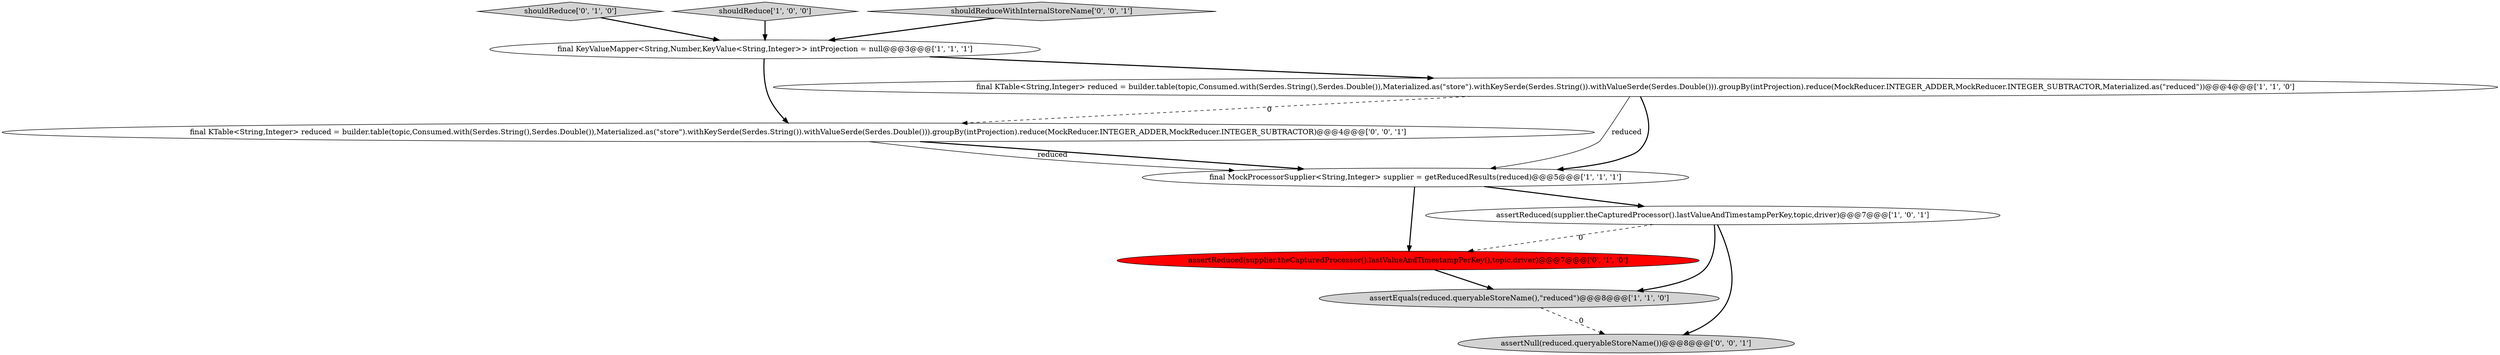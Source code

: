digraph {
4 [style = filled, label = "final MockProcessorSupplier<String,Integer> supplier = getReducedResults(reduced)@@@5@@@['1', '1', '1']", fillcolor = white, shape = ellipse image = "AAA0AAABBB1BBB"];
3 [style = filled, label = "assertReduced(supplier.theCapturedProcessor().lastValueAndTimestampPerKey,topic,driver)@@@7@@@['1', '0', '1']", fillcolor = white, shape = ellipse image = "AAA0AAABBB1BBB"];
8 [style = filled, label = "final KTable<String,Integer> reduced = builder.table(topic,Consumed.with(Serdes.String(),Serdes.Double()),Materialized.as(\"store\").withKeySerde(Serdes.String()).withValueSerde(Serdes.Double())).groupBy(intProjection).reduce(MockReducer.INTEGER_ADDER,MockReducer.INTEGER_SUBTRACTOR)@@@4@@@['0', '0', '1']", fillcolor = white, shape = ellipse image = "AAA0AAABBB3BBB"];
7 [style = filled, label = "assertReduced(supplier.theCapturedProcessor().lastValueAndTimestampPerKey(),topic,driver)@@@7@@@['0', '1', '0']", fillcolor = red, shape = ellipse image = "AAA1AAABBB2BBB"];
0 [style = filled, label = "assertEquals(reduced.queryableStoreName(),\"reduced\")@@@8@@@['1', '1', '0']", fillcolor = lightgray, shape = ellipse image = "AAA0AAABBB1BBB"];
1 [style = filled, label = "final KTable<String,Integer> reduced = builder.table(topic,Consumed.with(Serdes.String(),Serdes.Double()),Materialized.as(\"store\").withKeySerde(Serdes.String()).withValueSerde(Serdes.Double())).groupBy(intProjection).reduce(MockReducer.INTEGER_ADDER,MockReducer.INTEGER_SUBTRACTOR,Materialized.as(\"reduced\"))@@@4@@@['1', '1', '0']", fillcolor = white, shape = ellipse image = "AAA0AAABBB1BBB"];
6 [style = filled, label = "shouldReduce['0', '1', '0']", fillcolor = lightgray, shape = diamond image = "AAA0AAABBB2BBB"];
9 [style = filled, label = "assertNull(reduced.queryableStoreName())@@@8@@@['0', '0', '1']", fillcolor = lightgray, shape = ellipse image = "AAA0AAABBB3BBB"];
5 [style = filled, label = "final KeyValueMapper<String,Number,KeyValue<String,Integer>> intProjection = null@@@3@@@['1', '1', '1']", fillcolor = white, shape = ellipse image = "AAA0AAABBB1BBB"];
2 [style = filled, label = "shouldReduce['1', '0', '0']", fillcolor = lightgray, shape = diamond image = "AAA0AAABBB1BBB"];
10 [style = filled, label = "shouldReduceWithInternalStoreName['0', '0', '1']", fillcolor = lightgray, shape = diamond image = "AAA0AAABBB3BBB"];
3->9 [style = bold, label=""];
4->3 [style = bold, label=""];
5->1 [style = bold, label=""];
1->4 [style = bold, label=""];
6->5 [style = bold, label=""];
7->0 [style = bold, label=""];
5->8 [style = bold, label=""];
1->8 [style = dashed, label="0"];
8->4 [style = bold, label=""];
10->5 [style = bold, label=""];
8->4 [style = solid, label="reduced"];
0->9 [style = dashed, label="0"];
3->7 [style = dashed, label="0"];
1->4 [style = solid, label="reduced"];
4->7 [style = bold, label=""];
3->0 [style = bold, label=""];
2->5 [style = bold, label=""];
}
